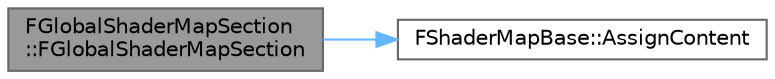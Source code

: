 digraph "FGlobalShaderMapSection::FGlobalShaderMapSection"
{
 // INTERACTIVE_SVG=YES
 // LATEX_PDF_SIZE
  bgcolor="transparent";
  edge [fontname=Helvetica,fontsize=10,labelfontname=Helvetica,labelfontsize=10];
  node [fontname=Helvetica,fontsize=10,shape=box,height=0.2,width=0.4];
  rankdir="LR";
  Node1 [id="Node000001",label="FGlobalShaderMapSection\l::FGlobalShaderMapSection",height=0.2,width=0.4,color="gray40", fillcolor="grey60", style="filled", fontcolor="black",tooltip=" "];
  Node1 -> Node2 [id="edge1_Node000001_Node000002",color="steelblue1",style="solid",tooltip=" "];
  Node2 [id="Node000002",label="FShaderMapBase::AssignContent",height=0.2,width=0.4,color="grey40", fillcolor="white", style="filled",URL="$d2/df4/classFShaderMapBase.html#a3db854f4ecf34c3319efb7821204b1e9",tooltip=" "];
}
